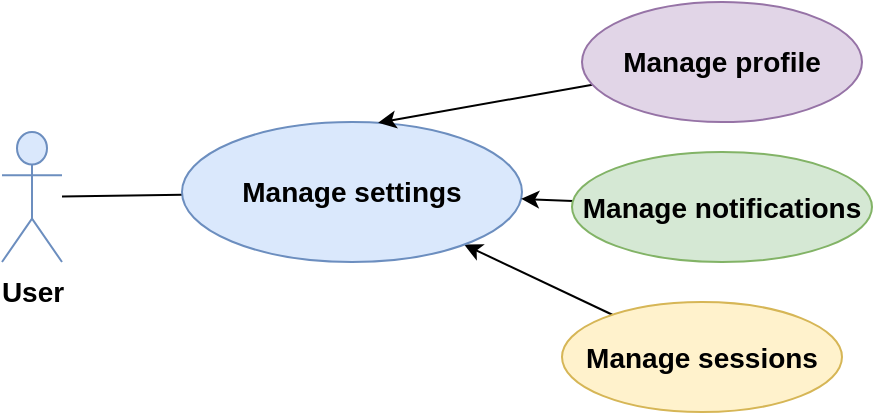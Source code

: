<mxfile>
    <diagram name="Page-1" id="b426aELSeM76tzW_q8hJ">
        <mxGraphModel dx="349" dy="347" grid="1" gridSize="10" guides="1" tooltips="1" connect="1" arrows="1" fold="1" page="1" pageScale="1" pageWidth="850" pageHeight="1100" math="0" shadow="0">
            <root>
                <mxCell id="0"/>
                <mxCell id="1" parent="0"/>
                <mxCell id="7" style="edgeStyle=none;html=1;endArrow=none;endFill=0;" parent="1" source="wOB_5UVZatr3jlE8OmUu-19" target="5" edge="1">
                    <mxGeometry relative="1" as="geometry"/>
                </mxCell>
                <mxCell id="wOB_5UVZatr3jlE8OmUu-19" value="User" style="shape=umlActor;verticalLabelPosition=bottom;verticalAlign=top;html=1;outlineConnect=0;fillColor=#dae8fc;strokeColor=#6c8ebf;fontStyle=1;fontSize=14;" parent="1" vertex="1">
                    <mxGeometry x="530" y="135" width="30" height="65" as="geometry"/>
                </mxCell>
                <mxCell id="16" style="edgeStyle=none;html=1;endArrow=none;endFill=0;startArrow=classic;startFill=1;" parent="1" source="5" target="15" edge="1">
                    <mxGeometry relative="1" as="geometry"/>
                </mxCell>
                <mxCell id="5" value="&lt;b&gt;&lt;font style=&quot;font-size: 14px;&quot;&gt;Manage settings&lt;/font&gt;&lt;/b&gt;" style="ellipse;whiteSpace=wrap;html=1;fillColor=#dae8fc;strokeColor=#6c8ebf;" parent="1" vertex="1">
                    <mxGeometry x="620" y="130" width="170" height="70" as="geometry"/>
                </mxCell>
                <mxCell id="18" style="edgeStyle=none;html=1;entryX=0.577;entryY=0.005;entryDx=0;entryDy=0;entryPerimeter=0;endArrow=classic;endFill=1;" parent="1" source="9" target="5" edge="1">
                    <mxGeometry relative="1" as="geometry"/>
                </mxCell>
                <mxCell id="9" value="&lt;b&gt;&lt;font style=&quot;font-size: 14px;&quot;&gt;Manage profile&lt;/font&gt;&lt;/b&gt;" style="ellipse;whiteSpace=wrap;html=1;fillColor=#e1d5e7;strokeColor=#9673a6;" parent="1" vertex="1">
                    <mxGeometry x="820" y="70" width="140" height="60" as="geometry"/>
                </mxCell>
                <mxCell id="17" style="edgeStyle=none;html=1;endArrow=classic;endFill=1;" parent="1" source="13" target="5" edge="1">
                    <mxGeometry relative="1" as="geometry"/>
                </mxCell>
                <mxCell id="13" value="&lt;b&gt;&lt;font style=&quot;font-size: 14px;&quot;&gt;Manage notifications&lt;/font&gt;&lt;/b&gt;" style="ellipse;whiteSpace=wrap;html=1;fillColor=#d5e8d4;strokeColor=#82b366;" parent="1" vertex="1">
                    <mxGeometry x="815" y="145" width="150" height="55" as="geometry"/>
                </mxCell>
                <mxCell id="15" value="&lt;b&gt;&lt;font style=&quot;font-size: 14px;&quot;&gt;Manage sessions&lt;/font&gt;&lt;/b&gt;" style="ellipse;whiteSpace=wrap;html=1;fillColor=#fff2cc;strokeColor=#d6b656;" parent="1" vertex="1">
                    <mxGeometry x="810" y="220" width="140" height="55" as="geometry"/>
                </mxCell>
            </root>
        </mxGraphModel>
    </diagram>
</mxfile>